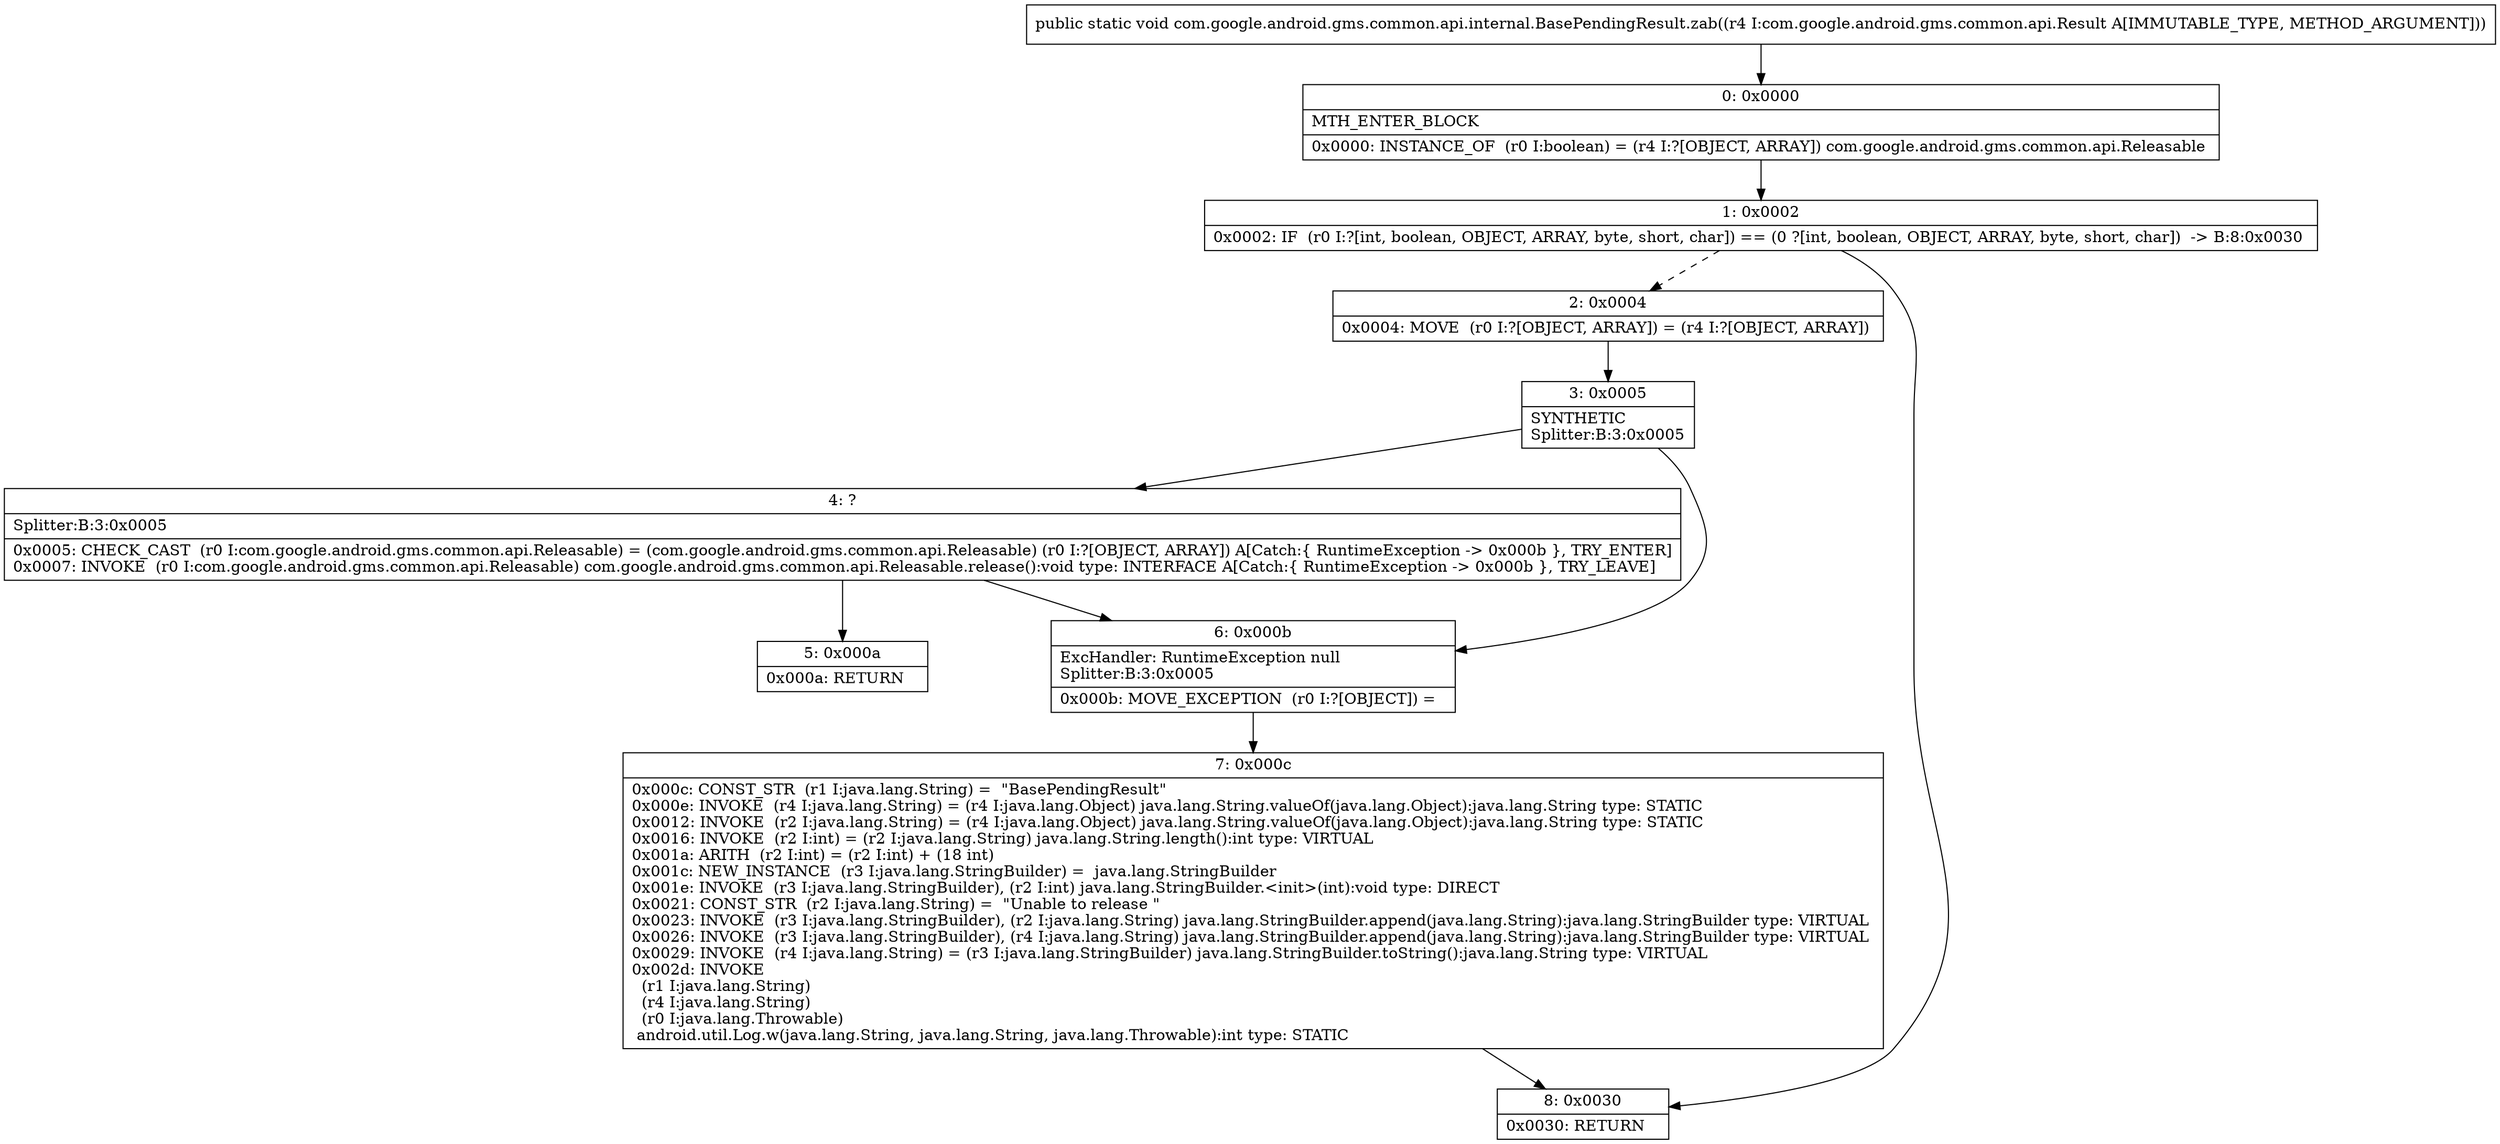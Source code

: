 digraph "CFG forcom.google.android.gms.common.api.internal.BasePendingResult.zab(Lcom\/google\/android\/gms\/common\/api\/Result;)V" {
Node_0 [shape=record,label="{0\:\ 0x0000|MTH_ENTER_BLOCK\l|0x0000: INSTANCE_OF  (r0 I:boolean) = (r4 I:?[OBJECT, ARRAY]) com.google.android.gms.common.api.Releasable \l}"];
Node_1 [shape=record,label="{1\:\ 0x0002|0x0002: IF  (r0 I:?[int, boolean, OBJECT, ARRAY, byte, short, char]) == (0 ?[int, boolean, OBJECT, ARRAY, byte, short, char])  \-\> B:8:0x0030 \l}"];
Node_2 [shape=record,label="{2\:\ 0x0004|0x0004: MOVE  (r0 I:?[OBJECT, ARRAY]) = (r4 I:?[OBJECT, ARRAY]) \l}"];
Node_3 [shape=record,label="{3\:\ 0x0005|SYNTHETIC\lSplitter:B:3:0x0005\l}"];
Node_4 [shape=record,label="{4\:\ ?|Splitter:B:3:0x0005\l|0x0005: CHECK_CAST  (r0 I:com.google.android.gms.common.api.Releasable) = (com.google.android.gms.common.api.Releasable) (r0 I:?[OBJECT, ARRAY]) A[Catch:\{ RuntimeException \-\> 0x000b \}, TRY_ENTER]\l0x0007: INVOKE  (r0 I:com.google.android.gms.common.api.Releasable) com.google.android.gms.common.api.Releasable.release():void type: INTERFACE A[Catch:\{ RuntimeException \-\> 0x000b \}, TRY_LEAVE]\l}"];
Node_5 [shape=record,label="{5\:\ 0x000a|0x000a: RETURN   \l}"];
Node_6 [shape=record,label="{6\:\ 0x000b|ExcHandler: RuntimeException null\lSplitter:B:3:0x0005\l|0x000b: MOVE_EXCEPTION  (r0 I:?[OBJECT]) =  \l}"];
Node_7 [shape=record,label="{7\:\ 0x000c|0x000c: CONST_STR  (r1 I:java.lang.String) =  \"BasePendingResult\" \l0x000e: INVOKE  (r4 I:java.lang.String) = (r4 I:java.lang.Object) java.lang.String.valueOf(java.lang.Object):java.lang.String type: STATIC \l0x0012: INVOKE  (r2 I:java.lang.String) = (r4 I:java.lang.Object) java.lang.String.valueOf(java.lang.Object):java.lang.String type: STATIC \l0x0016: INVOKE  (r2 I:int) = (r2 I:java.lang.String) java.lang.String.length():int type: VIRTUAL \l0x001a: ARITH  (r2 I:int) = (r2 I:int) + (18 int) \l0x001c: NEW_INSTANCE  (r3 I:java.lang.StringBuilder) =  java.lang.StringBuilder \l0x001e: INVOKE  (r3 I:java.lang.StringBuilder), (r2 I:int) java.lang.StringBuilder.\<init\>(int):void type: DIRECT \l0x0021: CONST_STR  (r2 I:java.lang.String) =  \"Unable to release \" \l0x0023: INVOKE  (r3 I:java.lang.StringBuilder), (r2 I:java.lang.String) java.lang.StringBuilder.append(java.lang.String):java.lang.StringBuilder type: VIRTUAL \l0x0026: INVOKE  (r3 I:java.lang.StringBuilder), (r4 I:java.lang.String) java.lang.StringBuilder.append(java.lang.String):java.lang.StringBuilder type: VIRTUAL \l0x0029: INVOKE  (r4 I:java.lang.String) = (r3 I:java.lang.StringBuilder) java.lang.StringBuilder.toString():java.lang.String type: VIRTUAL \l0x002d: INVOKE  \l  (r1 I:java.lang.String)\l  (r4 I:java.lang.String)\l  (r0 I:java.lang.Throwable)\l android.util.Log.w(java.lang.String, java.lang.String, java.lang.Throwable):int type: STATIC \l}"];
Node_8 [shape=record,label="{8\:\ 0x0030|0x0030: RETURN   \l}"];
MethodNode[shape=record,label="{public static void com.google.android.gms.common.api.internal.BasePendingResult.zab((r4 I:com.google.android.gms.common.api.Result A[IMMUTABLE_TYPE, METHOD_ARGUMENT])) }"];
MethodNode -> Node_0;
Node_0 -> Node_1;
Node_1 -> Node_2[style=dashed];
Node_1 -> Node_8;
Node_2 -> Node_3;
Node_3 -> Node_4;
Node_3 -> Node_6;
Node_4 -> Node_5;
Node_4 -> Node_6;
Node_6 -> Node_7;
Node_7 -> Node_8;
}

